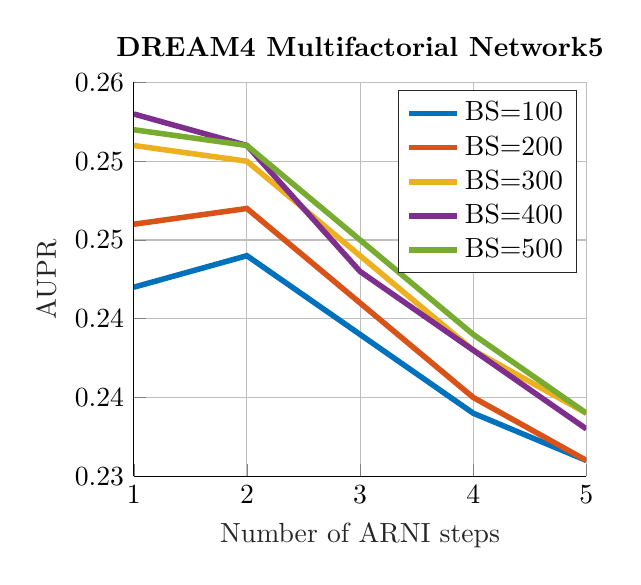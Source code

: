 \begin{tikzpicture}

\definecolor{mycolor1}{rgb}{0.0,0.447,0.741}%
\definecolor{mycolor2}{rgb}{0.85,0.325,0.098}%
\definecolor{mycolor3}{rgb}{0.929,0.694,0.125}%
\definecolor{mycolor4}{rgb}{0.494,0.184,0.556}%
\definecolor{mycolor5}{rgb}{0.466,0.674,0.188}%


\newlength{\fheight}
\newlength{\fwidth}
\setlength{\fheight}{5cm}
\setlength{\fwidth}{6cm}


\begin{axis}[%
width=0.958\fwidth,
height=\fheight,
at={(0\fwidth,0\fheight)},
scale only axis,
xmin=1,
xmax=5,
xlabel style={font=\color{white!15!black}},
xlabel={Number of ARNI steps},
ymin=0.23,
ymax=0.255,
ylabel style={font=\color{white!15!black}},
ylabel={AUPR},
axis background/.style={fill=white},
title style={font=\bfseries},
title={DREAM4 Multifactorial Network5},
axis x line*=bottom,
axis y line*=left,
xmajorgrids,
ymajorgrids,
legend style={legend cell align=left, align=left, draw=white!15!black}
]
\addplot [color=mycolor1, line width=2.0pt]
  table[row sep=crcr]{%
1	0.242\\
2	0.244\\
3	0.239\\
4	0.234\\
5	0.231\\
};
\addlegendentry{BS=100}

\addplot [color=mycolor2, line width=2.0pt]
  table[row sep=crcr]{%
1	0.246\\
2	0.247\\
3	0.241\\
4	0.235\\
5	0.231\\
};
\addlegendentry{BS=200}

\addplot [color=mycolor3, line width=2.0pt]
  table[row sep=crcr]{%
1	0.251\\
2	0.25\\
3	0.244\\
4	0.238\\
5	0.234\\
};
\addlegendentry{BS=300}

\addplot [color=mycolor4, line width=2.0pt]
  table[row sep=crcr]{%
1	0.253\\
2	0.251\\
3	0.243\\
4	0.238\\
5	0.233\\
};
\addlegendentry{BS=400}

\addplot [color=mycolor5, line width=2.0pt]
  table[row sep=crcr]{%
1	0.252\\
2	0.251\\
3	0.245\\
4	0.239\\
5	0.234\\
};
\addlegendentry{BS=500}

\end{axis}
\end{tikzpicture}%